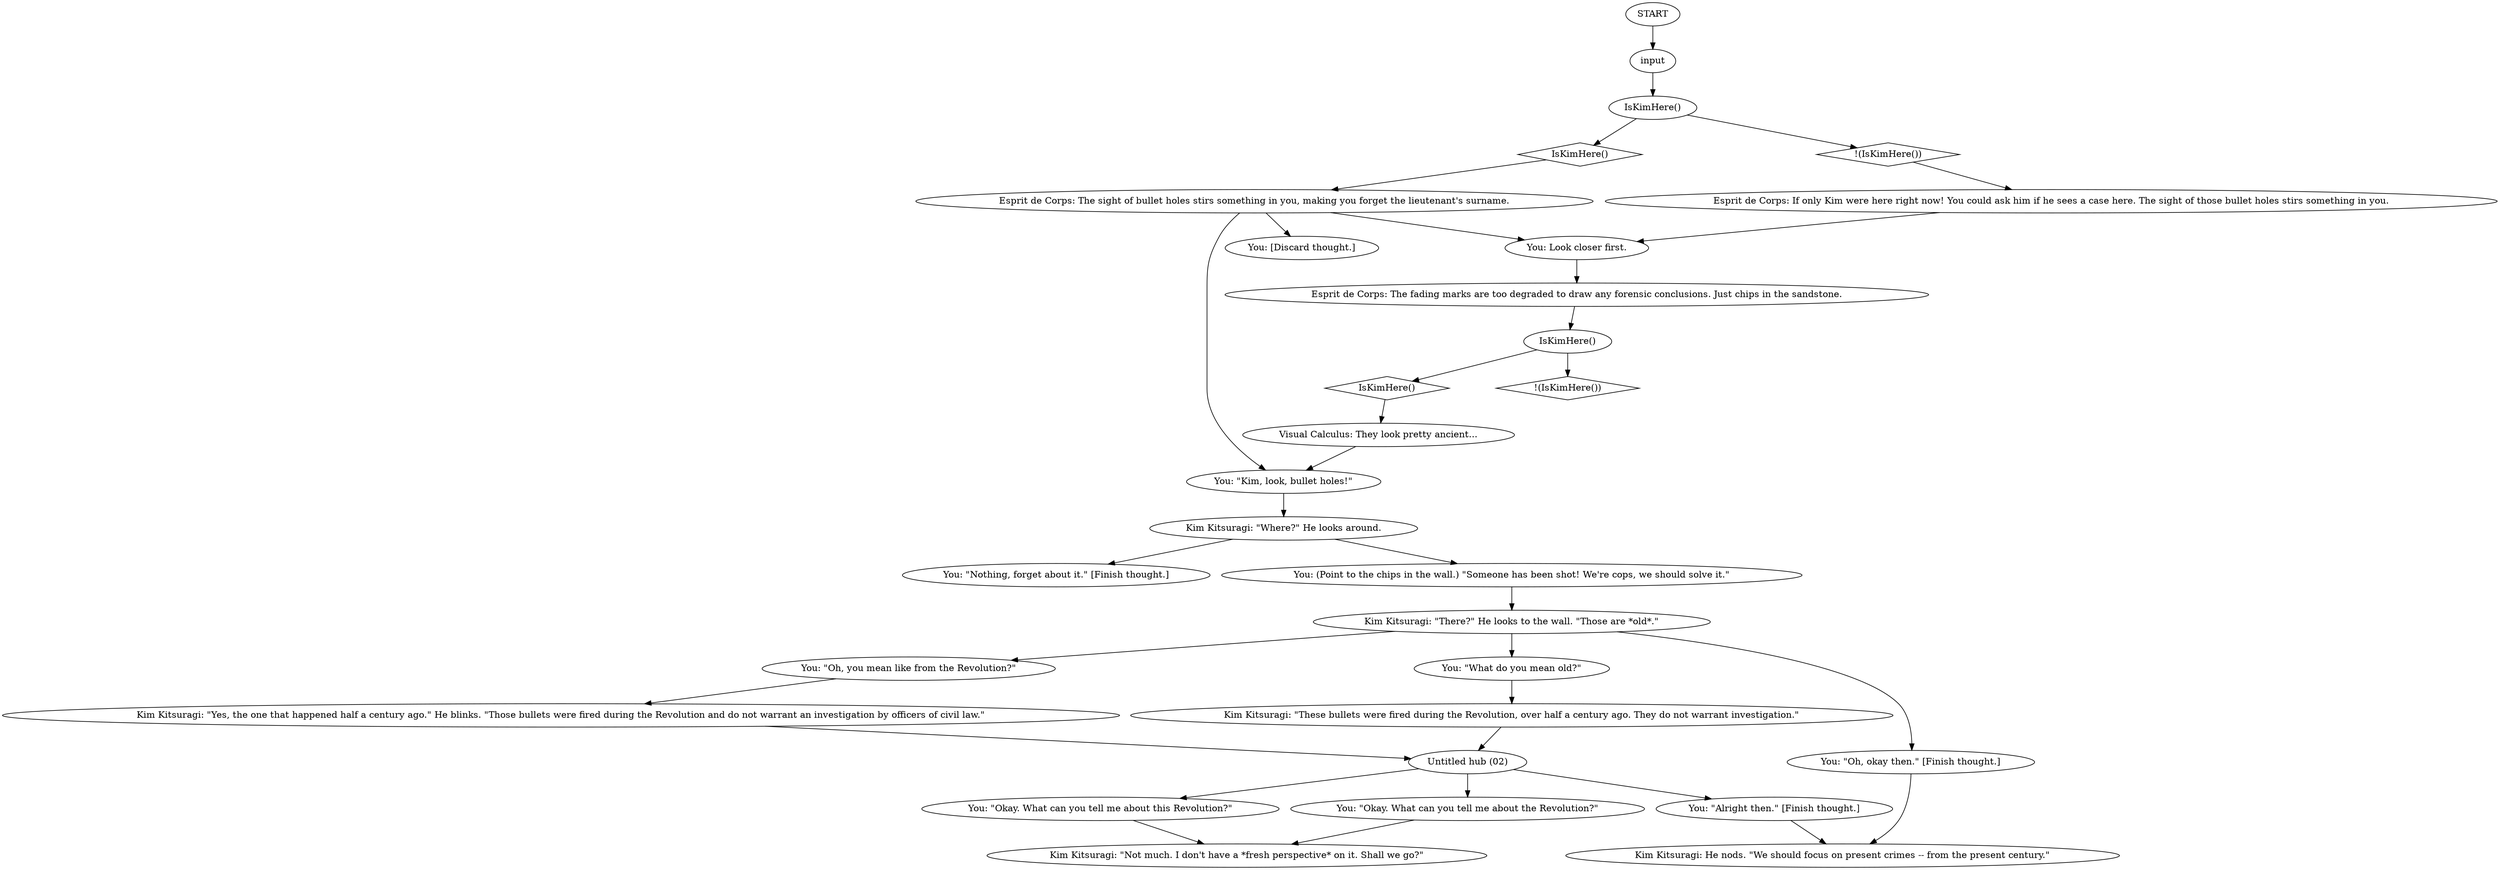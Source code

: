 # PLAZA ORB / bulletholes esprit
# esprit the corps afterthought
# ==================================================
digraph G {
	  0 [label="START"];
	  1 [label="input"];
	  2 [label="Esprit de Corps: If only Kim were here right now! You could ask him if he sees a case here. The sight of those bullet holes stirs something in you."];
	  3 [label="You: \"Okay. What can you tell me about this Revolution?\""];
	  4 [label="Kim Kitsuragi: \"Not much. I don't have a *fresh perspective* on it. Shall we go?\""];
	  5 [label="IsKimHere()"];
	  6 [label="IsKimHere()", shape=diamond];
	  7 [label="!(IsKimHere())", shape=diamond];
	  8 [label="Visual Calculus: They look pretty ancient..."];
	  10 [label="Kim Kitsuragi: He nods. \"We should focus on present crimes -- from the present century.\""];
	  11 [label="You: \"Okay. What can you tell me about the Revolution?\""];
	  12 [label="You: \"Alright then.\" [Finish thought.]"];
	  13 [label="Esprit de Corps: The sight of bullet holes stirs something in you, making you forget the lieutenant's surname."];
	  14 [label="Untitled hub (02)"];
	  15 [label="You: \"Nothing, forget about it.\" [Finish thought.]"];
	  16 [label="You: \"Oh, you mean like from the Revolution?\""];
	  17 [label="IsKimHere()"];
	  18 [label="IsKimHere()", shape=diamond];
	  19 [label="!(IsKimHere())", shape=diamond];
	  20 [label="Kim Kitsuragi: \"There?\" He looks to the wall. \"Those are *old*.\""];
	  21 [label="You: \"What do you mean old?\""];
	  22 [label="You: \"Kim, look, bullet holes!\""];
	  23 [label="You: (Point to the chips in the wall.) \"Someone has been shot! We're cops, we should solve it.\""];
	  24 [label="Kim Kitsuragi: \"These bullets were fired during the Revolution, over half a century ago. They do not warrant investigation.\""];
	  25 [label="Esprit de Corps: The fading marks are too degraded to draw any forensic conclusions. Just chips in the sandstone."];
	  26 [label="Kim Kitsuragi: \"Yes, the one that happened half a century ago.\" He blinks. \"Those bullets were fired during the Revolution and do not warrant an investigation by officers of civil law.\""];
	  27 [label="You: [Discard thought.]"];
	  28 [label="You: Look closer first."];
	  29 [label="Kim Kitsuragi: \"Where?\" He looks around."];
	  30 [label="You: \"Oh, okay then.\" [Finish thought.]"];
	  0 -> 1
	  1 -> 17
	  2 -> 28
	  3 -> 4
	  5 -> 6
	  5 -> 7
	  6 -> 8
	  8 -> 22
	  11 -> 4
	  12 -> 10
	  13 -> 27
	  13 -> 28
	  13 -> 22
	  14 -> 11
	  14 -> 3
	  14 -> 12
	  16 -> 26
	  17 -> 18
	  17 -> 19
	  18 -> 13
	  19 -> 2
	  20 -> 16
	  20 -> 21
	  20 -> 30
	  21 -> 24
	  22 -> 29
	  23 -> 20
	  24 -> 14
	  25 -> 5
	  26 -> 14
	  28 -> 25
	  29 -> 15
	  29 -> 23
	  30 -> 10
}

